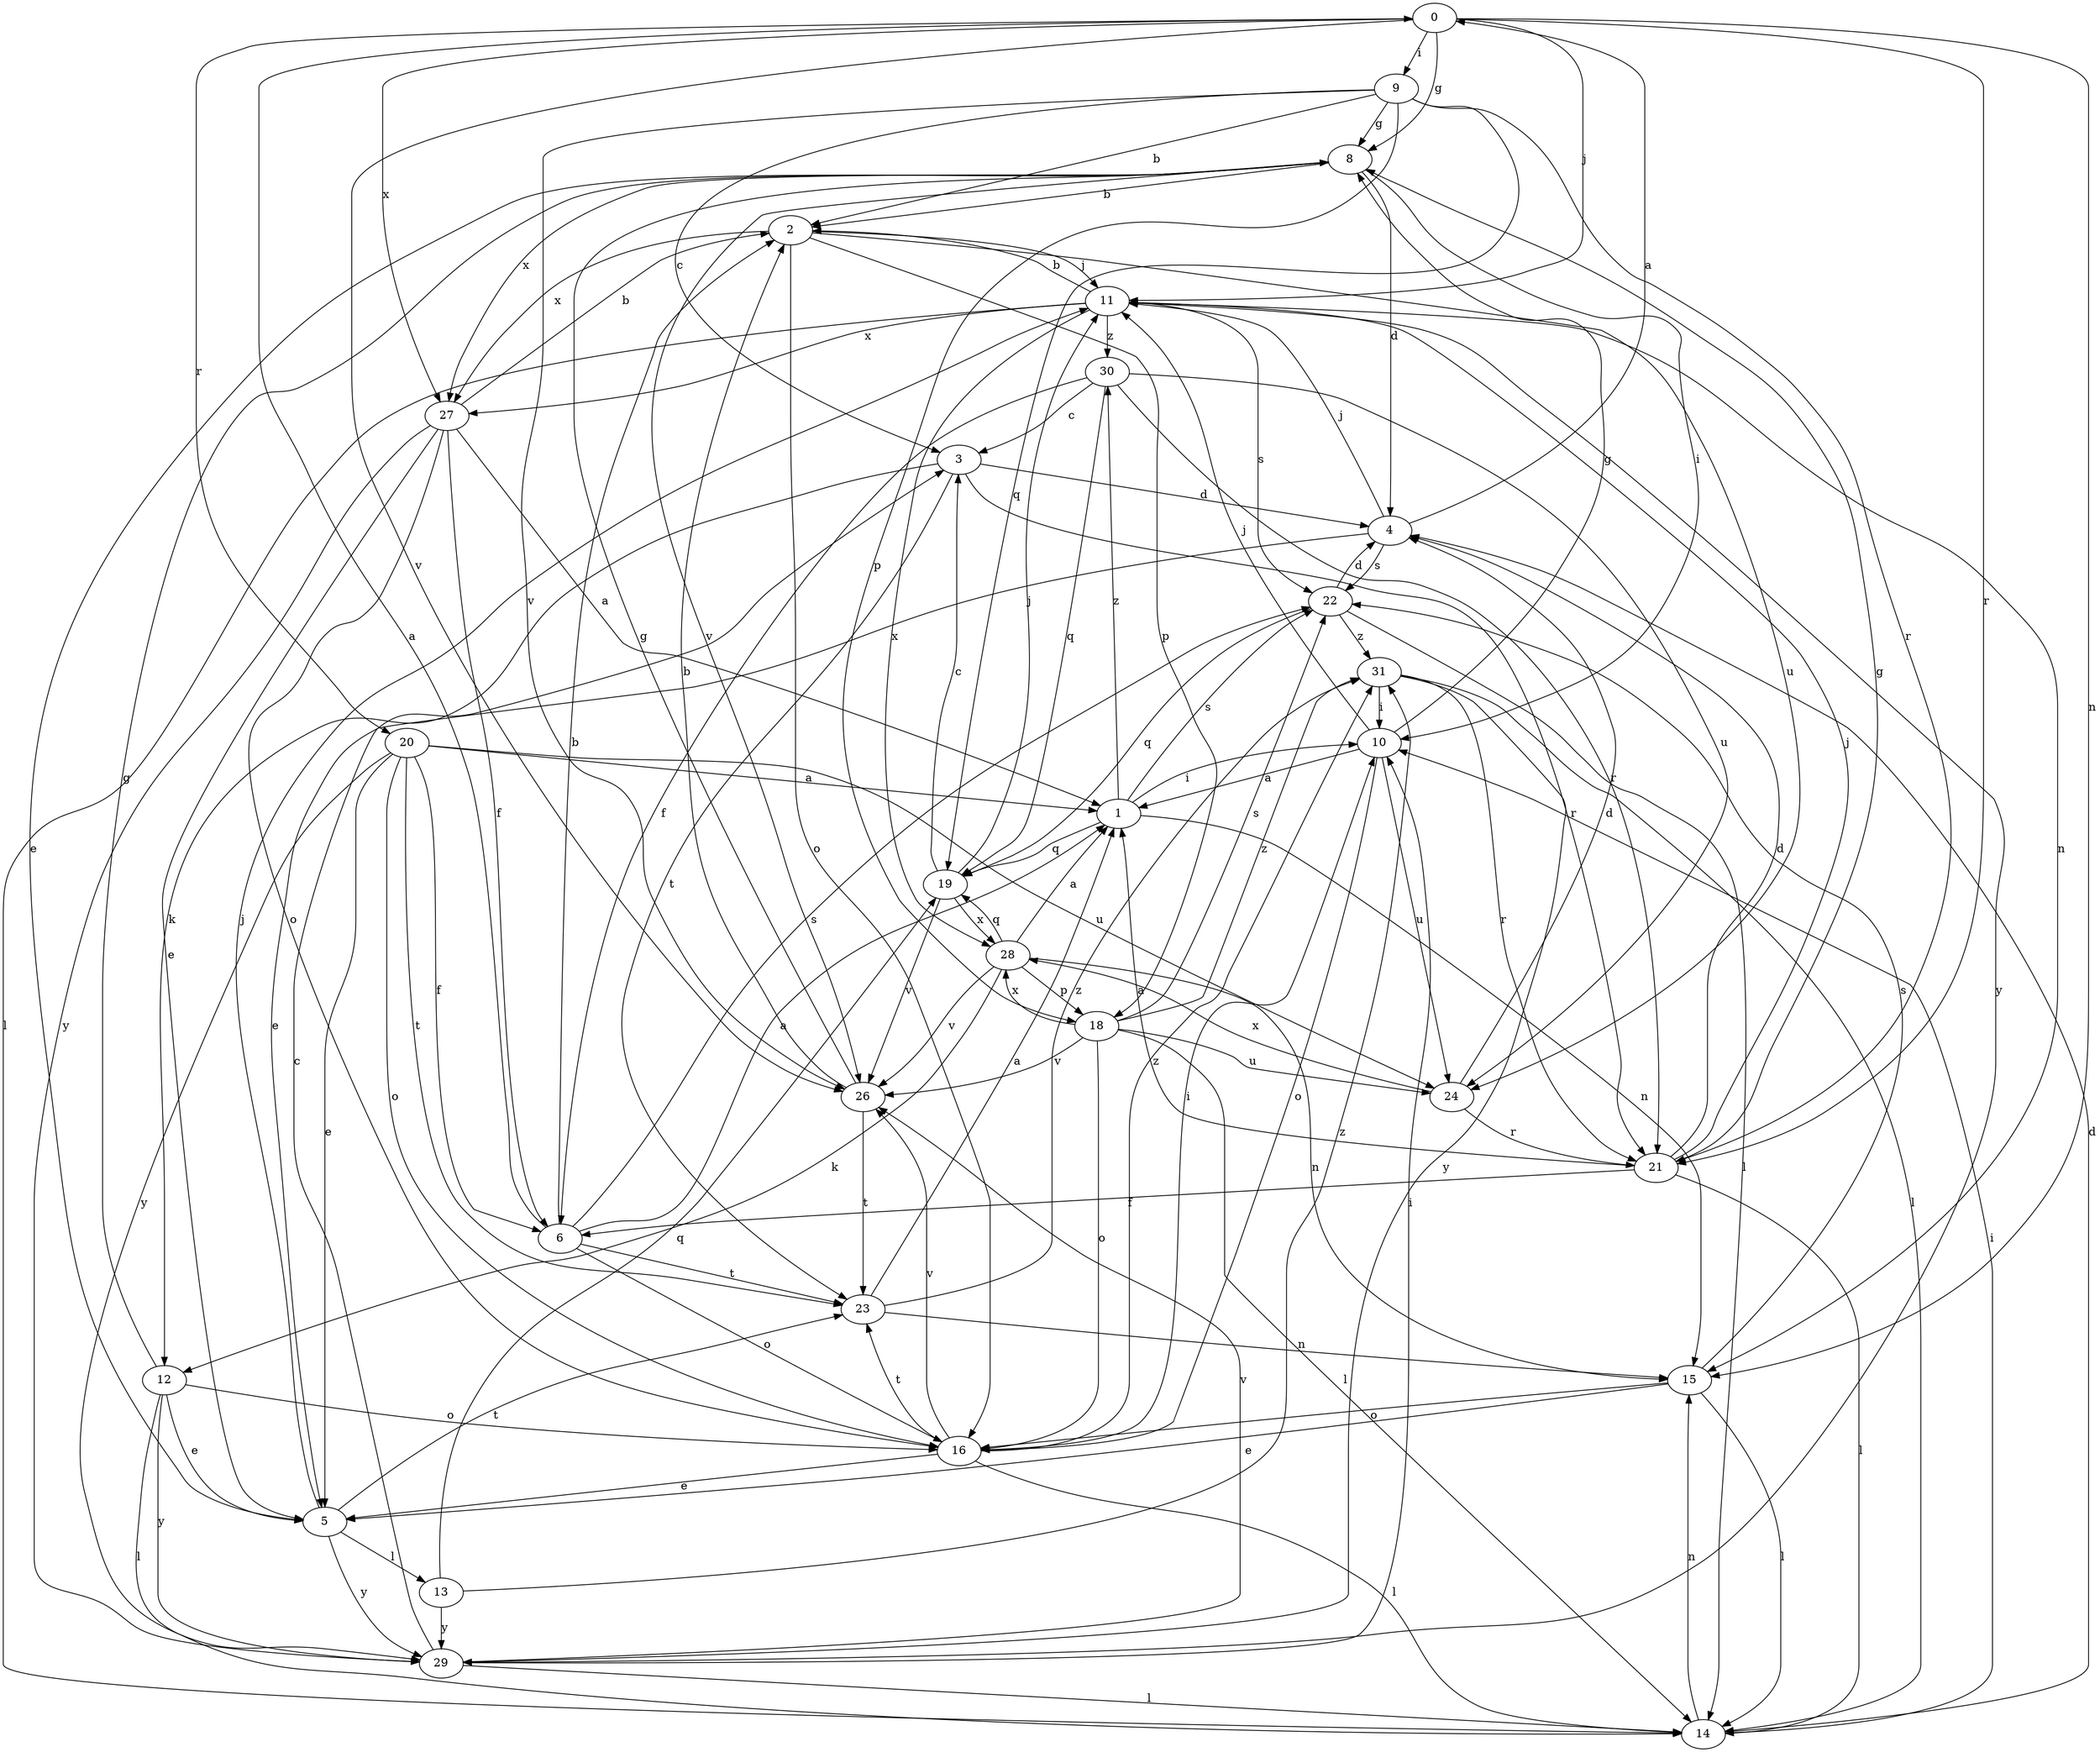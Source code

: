 strict digraph  {
0;
1;
2;
3;
4;
5;
6;
8;
9;
10;
11;
12;
13;
14;
15;
16;
18;
19;
20;
21;
22;
23;
24;
26;
27;
28;
29;
30;
31;
0 -> 8  [label=g];
0 -> 9  [label=i];
0 -> 11  [label=j];
0 -> 15  [label=n];
0 -> 20  [label=r];
0 -> 21  [label=r];
0 -> 26  [label=v];
0 -> 27  [label=x];
1 -> 10  [label=i];
1 -> 15  [label=n];
1 -> 19  [label=q];
1 -> 22  [label=s];
1 -> 30  [label=z];
2 -> 11  [label=j];
2 -> 16  [label=o];
2 -> 18  [label=p];
2 -> 24  [label=u];
2 -> 27  [label=x];
3 -> 4  [label=d];
3 -> 12  [label=k];
3 -> 21  [label=r];
3 -> 23  [label=t];
4 -> 0  [label=a];
4 -> 5  [label=e];
4 -> 11  [label=j];
4 -> 22  [label=s];
5 -> 11  [label=j];
5 -> 13  [label=l];
5 -> 23  [label=t];
5 -> 29  [label=y];
6 -> 0  [label=a];
6 -> 1  [label=a];
6 -> 2  [label=b];
6 -> 16  [label=o];
6 -> 22  [label=s];
6 -> 23  [label=t];
8 -> 2  [label=b];
8 -> 4  [label=d];
8 -> 5  [label=e];
8 -> 10  [label=i];
8 -> 26  [label=v];
8 -> 27  [label=x];
9 -> 2  [label=b];
9 -> 3  [label=c];
9 -> 8  [label=g];
9 -> 18  [label=p];
9 -> 19  [label=q];
9 -> 21  [label=r];
9 -> 26  [label=v];
10 -> 1  [label=a];
10 -> 8  [label=g];
10 -> 11  [label=j];
10 -> 16  [label=o];
10 -> 24  [label=u];
11 -> 2  [label=b];
11 -> 14  [label=l];
11 -> 15  [label=n];
11 -> 22  [label=s];
11 -> 27  [label=x];
11 -> 28  [label=x];
11 -> 29  [label=y];
11 -> 30  [label=z];
12 -> 5  [label=e];
12 -> 8  [label=g];
12 -> 14  [label=l];
12 -> 16  [label=o];
12 -> 29  [label=y];
13 -> 19  [label=q];
13 -> 29  [label=y];
13 -> 31  [label=z];
14 -> 4  [label=d];
14 -> 10  [label=i];
14 -> 15  [label=n];
15 -> 5  [label=e];
15 -> 14  [label=l];
15 -> 16  [label=o];
15 -> 22  [label=s];
16 -> 5  [label=e];
16 -> 10  [label=i];
16 -> 14  [label=l];
16 -> 23  [label=t];
16 -> 26  [label=v];
16 -> 31  [label=z];
18 -> 14  [label=l];
18 -> 16  [label=o];
18 -> 22  [label=s];
18 -> 24  [label=u];
18 -> 26  [label=v];
18 -> 28  [label=x];
18 -> 31  [label=z];
19 -> 3  [label=c];
19 -> 11  [label=j];
19 -> 26  [label=v];
19 -> 28  [label=x];
20 -> 1  [label=a];
20 -> 5  [label=e];
20 -> 6  [label=f];
20 -> 16  [label=o];
20 -> 23  [label=t];
20 -> 24  [label=u];
20 -> 29  [label=y];
21 -> 1  [label=a];
21 -> 4  [label=d];
21 -> 6  [label=f];
21 -> 8  [label=g];
21 -> 11  [label=j];
21 -> 14  [label=l];
22 -> 4  [label=d];
22 -> 14  [label=l];
22 -> 19  [label=q];
22 -> 31  [label=z];
23 -> 1  [label=a];
23 -> 15  [label=n];
23 -> 31  [label=z];
24 -> 4  [label=d];
24 -> 21  [label=r];
24 -> 28  [label=x];
26 -> 2  [label=b];
26 -> 8  [label=g];
26 -> 23  [label=t];
27 -> 1  [label=a];
27 -> 2  [label=b];
27 -> 5  [label=e];
27 -> 6  [label=f];
27 -> 16  [label=o];
27 -> 29  [label=y];
28 -> 1  [label=a];
28 -> 12  [label=k];
28 -> 15  [label=n];
28 -> 18  [label=p];
28 -> 19  [label=q];
28 -> 26  [label=v];
29 -> 3  [label=c];
29 -> 10  [label=i];
29 -> 14  [label=l];
29 -> 26  [label=v];
30 -> 3  [label=c];
30 -> 6  [label=f];
30 -> 19  [label=q];
30 -> 21  [label=r];
30 -> 24  [label=u];
31 -> 10  [label=i];
31 -> 14  [label=l];
31 -> 21  [label=r];
31 -> 29  [label=y];
}
